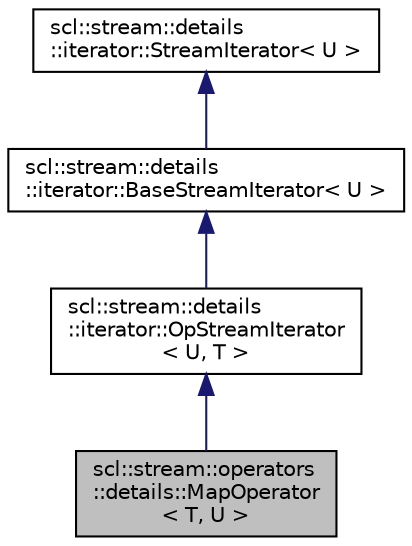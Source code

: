 digraph "scl::stream::operators::details::MapOperator&lt; T, U &gt;"
{
  edge [fontname="Helvetica",fontsize="10",labelfontname="Helvetica",labelfontsize="10"];
  node [fontname="Helvetica",fontsize="10",shape=record];
  Node4 [label="scl::stream::operators\l::details::MapOperator\l\< T, U \>",height=0.2,width=0.4,color="black", fillcolor="grey75", style="filled", fontcolor="black"];
  Node5 -> Node4 [dir="back",color="midnightblue",fontsize="10",style="solid",fontname="Helvetica"];
  Node5 [label="scl::stream::details\l::iterator::OpStreamIterator\l\< U, T \>",height=0.2,width=0.4,color="black", fillcolor="white", style="filled",URL="$classscl_1_1stream_1_1details_1_1iterator_1_1_op_stream_iterator.html"];
  Node6 -> Node5 [dir="back",color="midnightblue",fontsize="10",style="solid",fontname="Helvetica"];
  Node6 [label="scl::stream::details\l::iterator::BaseStreamIterator\< U \>",height=0.2,width=0.4,color="black", fillcolor="white", style="filled",URL="$classscl_1_1stream_1_1details_1_1iterator_1_1_base_stream_iterator.html"];
  Node7 -> Node6 [dir="back",color="midnightblue",fontsize="10",style="solid",fontname="Helvetica"];
  Node7 [label="scl::stream::details\l::iterator::StreamIterator\< U \>",height=0.2,width=0.4,color="black", fillcolor="white", style="filled",URL="$classscl_1_1stream_1_1details_1_1iterator_1_1_stream_iterator.html"];
}
